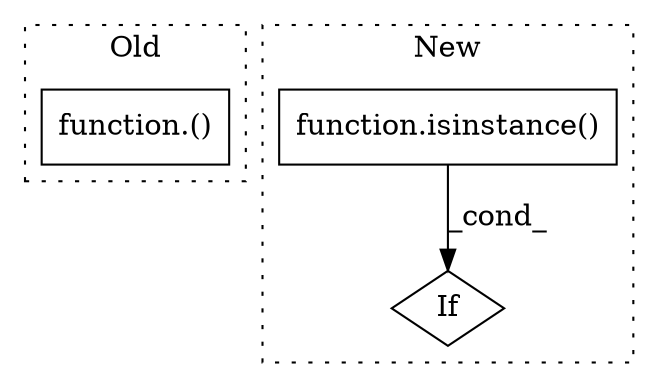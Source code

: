 digraph G {
subgraph cluster0 {
1 [label="function.()" a="75" s="3812,3890" l="70,1" shape="box"];
label = "Old";
style="dotted";
}
subgraph cluster1 {
2 [label="function.isinstance()" a="75" s="4205,4232" l="11,1" shape="box"];
3 [label="If" a="96" s="4202" l="3" shape="diamond"];
label = "New";
style="dotted";
}
2 -> 3 [label="_cond_"];
}